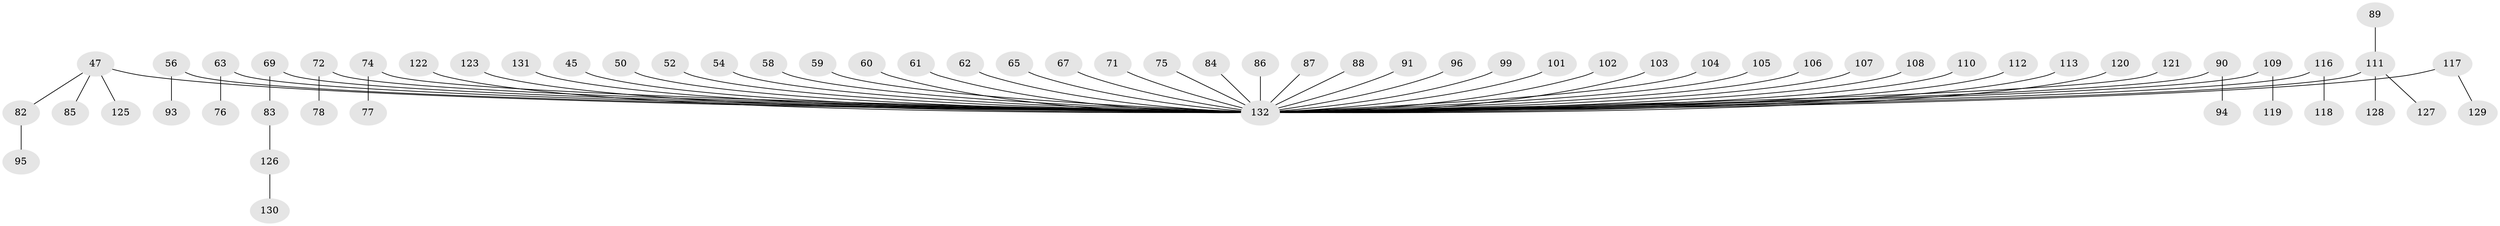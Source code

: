 // original degree distribution, {5: 0.03787878787878788, 6: 0.015151515151515152, 3: 0.13636363636363635, 7: 0.007575757575757576, 4: 0.06818181818181818, 1: 0.5454545454545454, 8: 0.007575757575757576, 2: 0.18181818181818182}
// Generated by graph-tools (version 1.1) at 2025/56/03/04/25 21:56:19]
// undirected, 66 vertices, 65 edges
graph export_dot {
graph [start="1"]
  node [color=gray90,style=filled];
  45;
  47;
  50;
  52;
  54;
  56 [super="+53"];
  58;
  59;
  60;
  61;
  62;
  63;
  65;
  67;
  69;
  71;
  72 [super="+39"];
  74;
  75;
  76;
  77;
  78;
  82;
  83;
  84;
  85;
  86;
  87;
  88;
  89;
  90 [super="+55"];
  91;
  93;
  94;
  95;
  96 [super="+42"];
  99;
  101;
  102;
  103;
  104;
  105;
  106;
  107;
  108;
  109 [super="+92"];
  110;
  111 [super="+98+97+66+80"];
  112 [super="+21"];
  113;
  116;
  117;
  118;
  119;
  120 [super="+18"];
  121;
  122;
  123;
  125;
  126;
  127;
  128;
  129;
  130;
  131;
  132 [super="+33+70+31+115+124+38+43+44"];
  45 -- 132;
  47 -- 82;
  47 -- 85;
  47 -- 125;
  47 -- 132;
  50 -- 132;
  52 -- 132;
  54 -- 132;
  56 -- 93;
  56 -- 132;
  58 -- 132;
  59 -- 132;
  60 -- 132;
  61 -- 132;
  62 -- 132;
  63 -- 76;
  63 -- 132;
  65 -- 132;
  67 -- 132;
  69 -- 83;
  69 -- 132;
  71 -- 132;
  72 -- 78;
  72 -- 132;
  74 -- 77;
  74 -- 132;
  75 -- 132;
  82 -- 95;
  83 -- 126;
  84 -- 132;
  86 -- 132;
  87 -- 132;
  88 -- 132;
  89 -- 111;
  90 -- 94;
  90 -- 132;
  91 -- 132;
  96 -- 132;
  99 -- 132;
  101 -- 132;
  102 -- 132;
  103 -- 132;
  104 -- 132;
  105 -- 132;
  106 -- 132;
  107 -- 132;
  108 -- 132;
  109 -- 119;
  109 -- 132;
  110 -- 132;
  111 -- 127;
  111 -- 128;
  111 -- 132;
  112 -- 132;
  113 -- 132;
  116 -- 118;
  116 -- 132;
  117 -- 129;
  117 -- 132;
  120 -- 132;
  121 -- 132;
  122 -- 132;
  123 -- 132;
  126 -- 130;
  131 -- 132;
}
